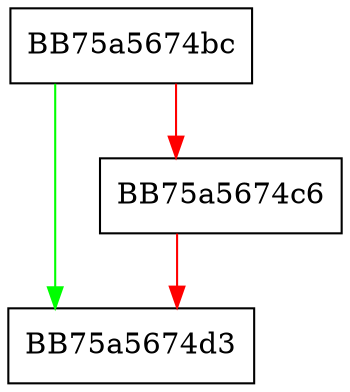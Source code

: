 digraph Lock {
  node [shape="box"];
  graph [splines=ortho];
  BB75a5674bc -> BB75a5674d3 [color="green"];
  BB75a5674bc -> BB75a5674c6 [color="red"];
  BB75a5674c6 -> BB75a5674d3 [color="red"];
}